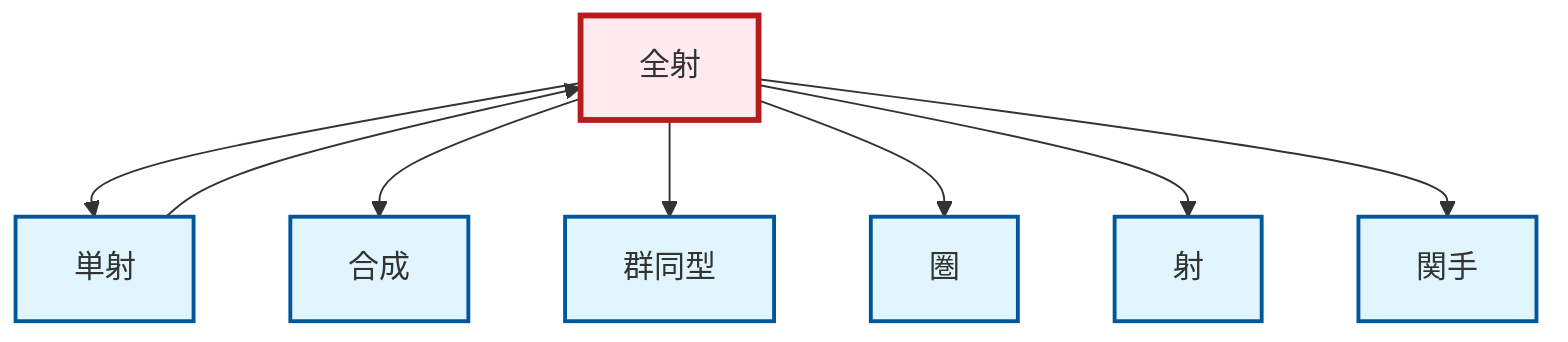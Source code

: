 graph TD
    classDef definition fill:#e1f5fe,stroke:#01579b,stroke-width:2px
    classDef theorem fill:#f3e5f5,stroke:#4a148c,stroke-width:2px
    classDef axiom fill:#fff3e0,stroke:#e65100,stroke-width:2px
    classDef example fill:#e8f5e9,stroke:#1b5e20,stroke-width:2px
    classDef current fill:#ffebee,stroke:#b71c1c,stroke-width:3px
    def-functor["関手"]:::definition
    def-morphism["射"]:::definition
    def-epimorphism["全射"]:::definition
    def-composition["合成"]:::definition
    def-monomorphism["単射"]:::definition
    def-category["圏"]:::definition
    def-isomorphism["群同型"]:::definition
    def-epimorphism --> def-monomorphism
    def-epimorphism --> def-composition
    def-epimorphism --> def-isomorphism
    def-epimorphism --> def-category
    def-monomorphism --> def-epimorphism
    def-epimorphism --> def-morphism
    def-epimorphism --> def-functor
    class def-epimorphism current